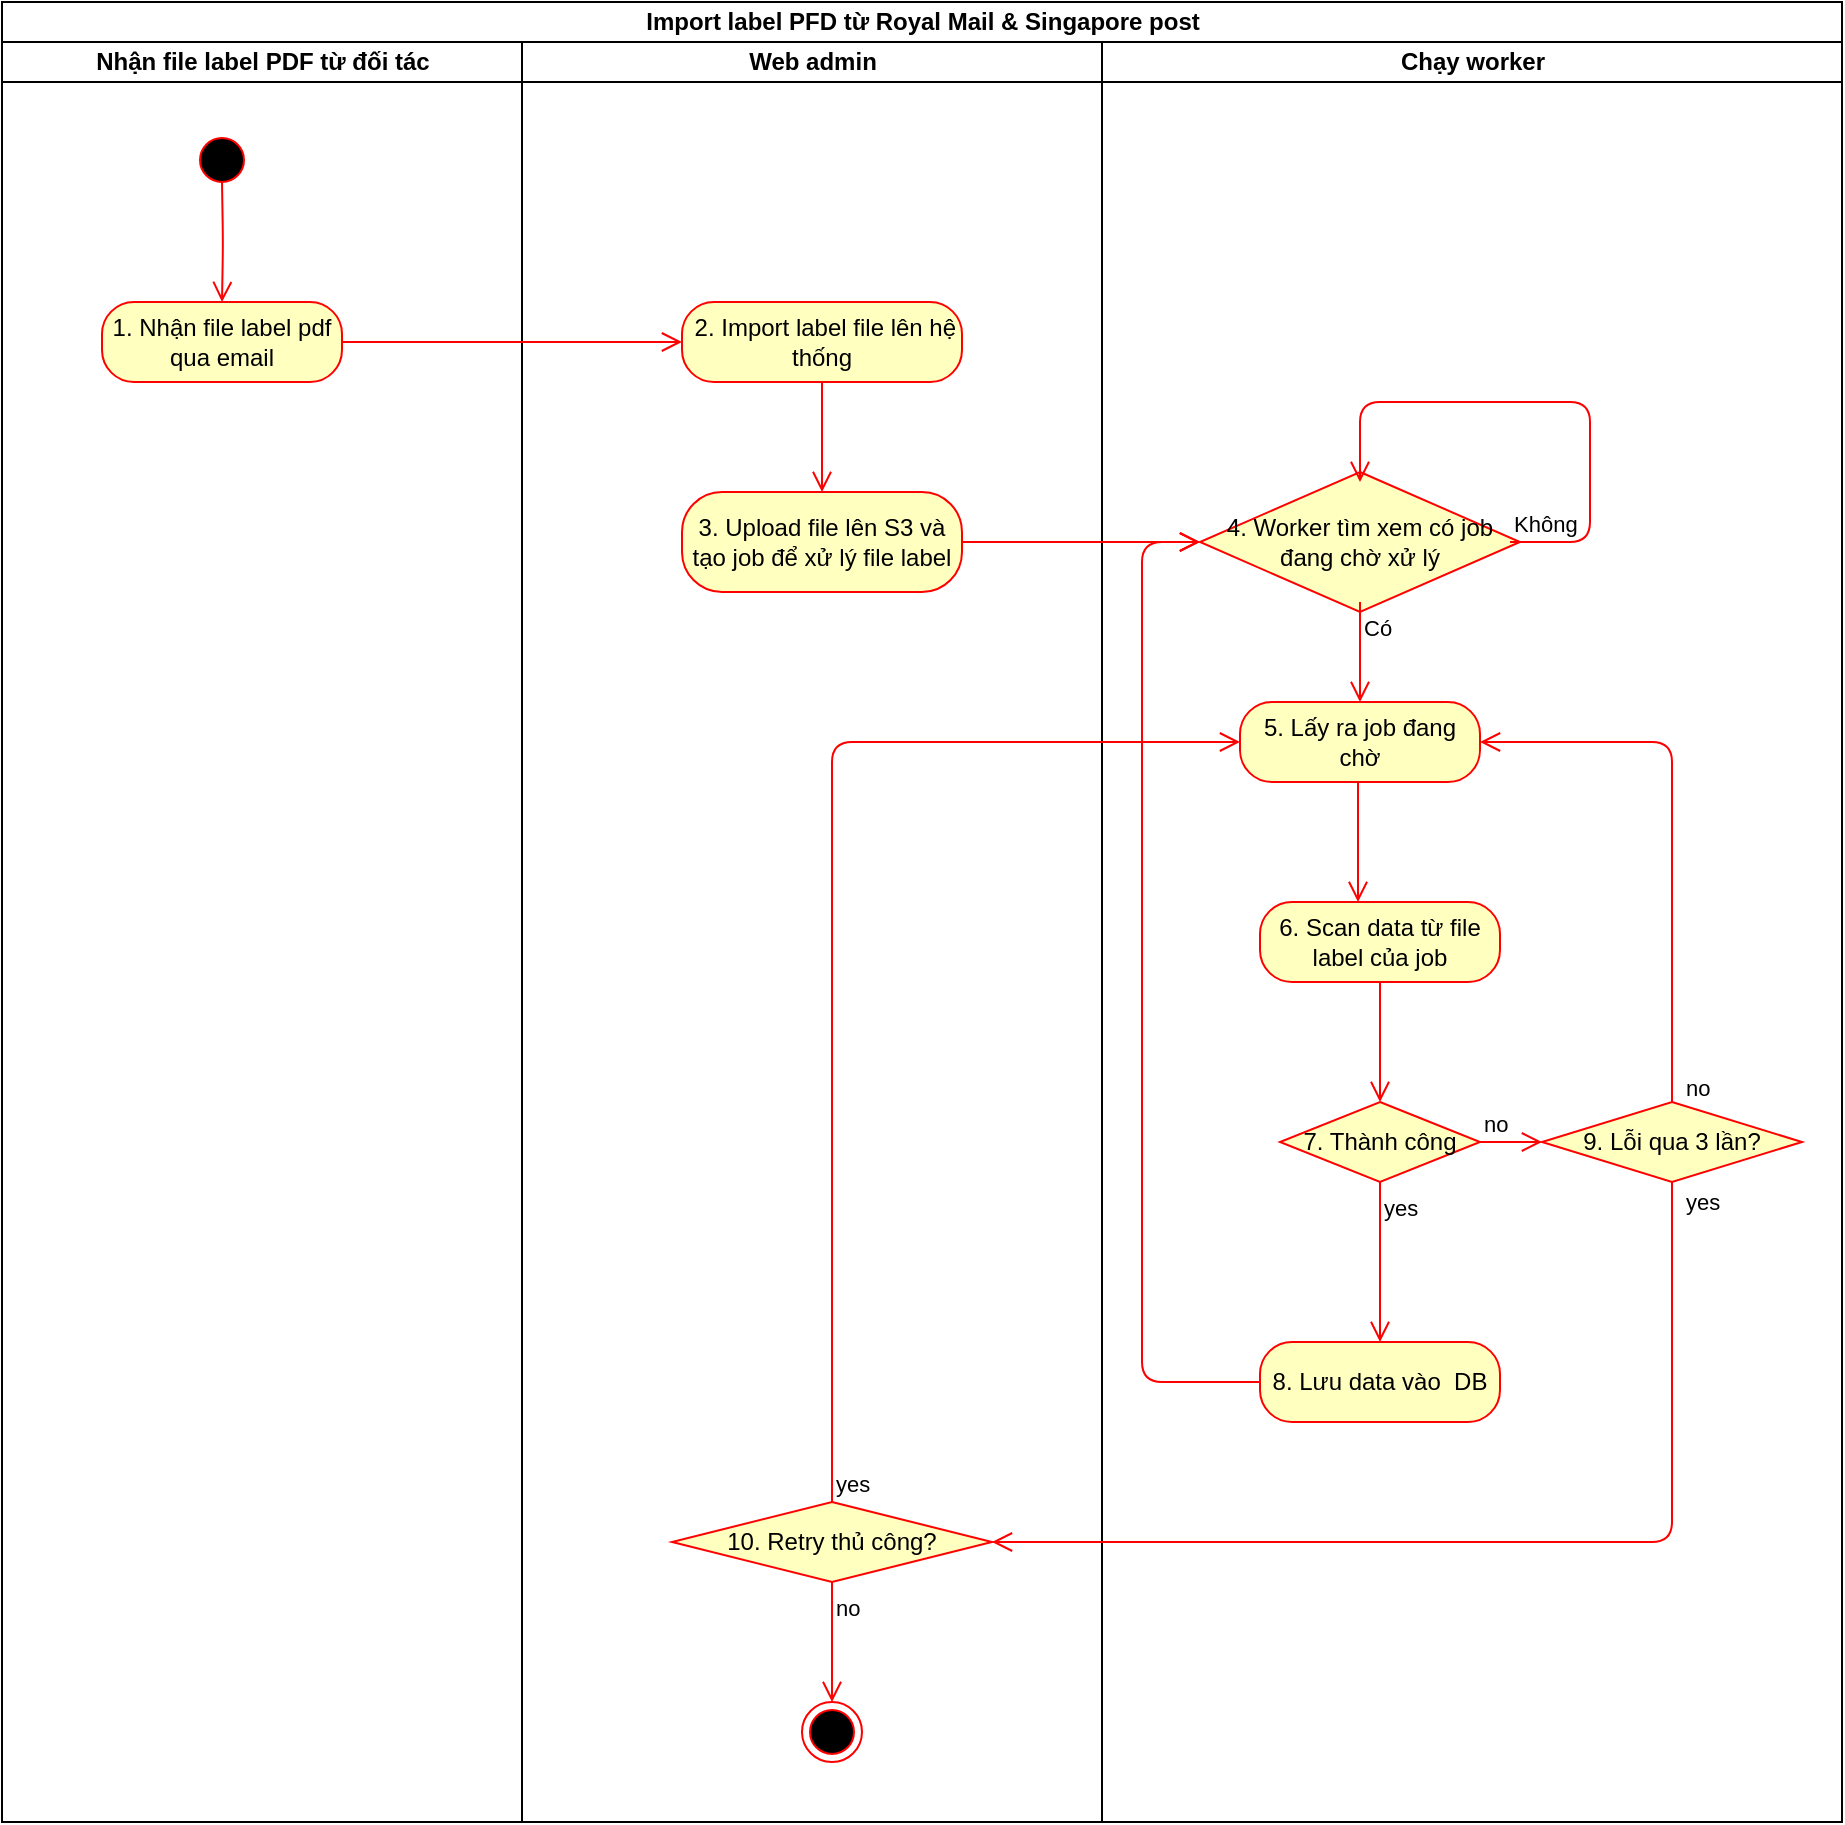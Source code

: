 <mxfile version="13.8.6" type="github">
  <diagram id="SUQyNkPw38X5v7QX5pR-" name="Page-1">
    <mxGraphModel dx="2036" dy="1161" grid="1" gridSize="10" guides="1" tooltips="1" connect="1" arrows="1" fold="1" page="1" pageScale="1" pageWidth="827" pageHeight="1169" math="0" shadow="0">
      <root>
        <mxCell id="0" />
        <mxCell id="1" parent="0" />
        <mxCell id="hwhnWIX9Nv_DtkqQnSJ9-1" value="Import label PFD từ Royal Mail &amp;amp; Singapore post" style="swimlane;html=1;childLayout=stackLayout;resizeParent=1;resizeParentMax=0;startSize=20;" parent="1" vertex="1">
          <mxGeometry x="90" y="50" width="920" height="910" as="geometry" />
        </mxCell>
        <mxCell id="hwhnWIX9Nv_DtkqQnSJ9-2" value="Nhận file label PDF từ đối tác" style="swimlane;html=1;startSize=20;" parent="hwhnWIX9Nv_DtkqQnSJ9-1" vertex="1">
          <mxGeometry y="20" width="260" height="890" as="geometry" />
        </mxCell>
        <mxCell id="hwhnWIX9Nv_DtkqQnSJ9-6" value="" style="ellipse;html=1;shape=startState;fillColor=#000000;strokeColor=#ff0000;" parent="hwhnWIX9Nv_DtkqQnSJ9-2" vertex="1">
          <mxGeometry x="95" y="44" width="30" height="30" as="geometry" />
        </mxCell>
        <mxCell id="hwhnWIX9Nv_DtkqQnSJ9-7" value="" style="edgeStyle=orthogonalEdgeStyle;html=1;verticalAlign=bottom;endArrow=open;endSize=8;strokeColor=#ff0000;entryX=0.5;entryY=0;entryDx=0;entryDy=0;" parent="hwhnWIX9Nv_DtkqQnSJ9-2" target="hwhnWIX9Nv_DtkqQnSJ9-8" edge="1">
          <mxGeometry relative="1" as="geometry">
            <mxPoint x="65" y="130" as="targetPoint" />
            <mxPoint x="110" y="70" as="sourcePoint" />
          </mxGeometry>
        </mxCell>
        <mxCell id="hwhnWIX9Nv_DtkqQnSJ9-8" value="1. Nhận file label pdf qua email" style="rounded=1;whiteSpace=wrap;html=1;arcSize=40;fontColor=#000000;fillColor=#ffffc0;strokeColor=#ff0000;" parent="hwhnWIX9Nv_DtkqQnSJ9-2" vertex="1">
          <mxGeometry x="50" y="130" width="120" height="40" as="geometry" />
        </mxCell>
        <mxCell id="hwhnWIX9Nv_DtkqQnSJ9-3" value="Web admin" style="swimlane;html=1;startSize=20;" parent="hwhnWIX9Nv_DtkqQnSJ9-1" vertex="1">
          <mxGeometry x="260" y="20" width="290" height="890" as="geometry" />
        </mxCell>
        <mxCell id="hwhnWIX9Nv_DtkqQnSJ9-10" value="&amp;nbsp;2. Import label file lên hệ thống" style="rounded=1;whiteSpace=wrap;html=1;arcSize=40;fontColor=#000000;fillColor=#ffffc0;strokeColor=#ff0000;" parent="hwhnWIX9Nv_DtkqQnSJ9-3" vertex="1">
          <mxGeometry x="80" y="130" width="140" height="40" as="geometry" />
        </mxCell>
        <mxCell id="hwhnWIX9Nv_DtkqQnSJ9-12" value="3. Upload file lên S3 và tạo job để xử lý file label" style="rounded=1;whiteSpace=wrap;html=1;arcSize=40;fontColor=#000000;fillColor=#ffffc0;strokeColor=#ff0000;" parent="hwhnWIX9Nv_DtkqQnSJ9-3" vertex="1">
          <mxGeometry x="80" y="225" width="140" height="50" as="geometry" />
        </mxCell>
        <mxCell id="hwhnWIX9Nv_DtkqQnSJ9-11" value="" style="edgeStyle=orthogonalEdgeStyle;html=1;verticalAlign=bottom;endArrow=open;endSize=8;strokeColor=#ff0000;entryX=0.5;entryY=0;entryDx=0;entryDy=0;exitX=0.5;exitY=1;exitDx=0;exitDy=0;" parent="hwhnWIX9Nv_DtkqQnSJ9-3" source="hwhnWIX9Nv_DtkqQnSJ9-10" target="hwhnWIX9Nv_DtkqQnSJ9-12" edge="1">
          <mxGeometry relative="1" as="geometry">
            <mxPoint x="95" y="230" as="targetPoint" />
            <Array as="points">
              <mxPoint x="150" y="220" />
              <mxPoint x="150" y="220" />
            </Array>
          </mxGeometry>
        </mxCell>
        <mxCell id="fjbfPcPaLLeEywWFkecn-32" value="10. Retry thủ công?" style="rhombus;whiteSpace=wrap;html=1;fillColor=#ffffc0;strokeColor=#ff0000;" vertex="1" parent="hwhnWIX9Nv_DtkqQnSJ9-3">
          <mxGeometry x="75" y="730" width="160" height="40" as="geometry" />
        </mxCell>
        <UserObject label="Chạy worker" link="https://alloverprint.sgp1.digitaloceanspaces.com/uk-labels/749771-LG324968905GB.jpg" id="hwhnWIX9Nv_DtkqQnSJ9-4">
          <mxCell style="swimlane;html=1;startSize=20;" parent="hwhnWIX9Nv_DtkqQnSJ9-1" vertex="1">
            <mxGeometry x="550" y="20" width="370" height="890" as="geometry" />
          </mxCell>
        </UserObject>
        <mxCell id="hwhnWIX9Nv_DtkqQnSJ9-14" value="4. Worker tìm xem có job đang chờ xử lý" style="rhombus;whiteSpace=wrap;html=1;fillColor=#ffffc0;strokeColor=#ff0000;" parent="hwhnWIX9Nv_DtkqQnSJ9-4" vertex="1">
          <mxGeometry x="49" y="215" width="160" height="70" as="geometry" />
        </mxCell>
        <mxCell id="hwhnWIX9Nv_DtkqQnSJ9-15" value="Không" style="edgeStyle=orthogonalEdgeStyle;html=1;align=left;verticalAlign=bottom;endArrow=open;endSize=8;strokeColor=#ff0000;exitX=1;exitY=0.5;exitDx=0;exitDy=0;" parent="hwhnWIX9Nv_DtkqQnSJ9-4" edge="1">
          <mxGeometry x="-1" relative="1" as="geometry">
            <mxPoint x="129" y="220" as="targetPoint" />
            <mxPoint x="204" y="250" as="sourcePoint" />
            <Array as="points">
              <mxPoint x="244" y="250" />
              <mxPoint x="244" y="180" />
              <mxPoint x="129" y="180" />
            </Array>
          </mxGeometry>
        </mxCell>
        <mxCell id="hwhnWIX9Nv_DtkqQnSJ9-16" value="Có" style="edgeStyle=orthogonalEdgeStyle;html=1;align=left;verticalAlign=top;endArrow=open;endSize=8;strokeColor=#ff0000;" parent="hwhnWIX9Nv_DtkqQnSJ9-4" edge="1">
          <mxGeometry x="-1" relative="1" as="geometry">
            <mxPoint x="129" y="330" as="targetPoint" />
            <mxPoint x="129" y="280" as="sourcePoint" />
          </mxGeometry>
        </mxCell>
        <mxCell id="hwhnWIX9Nv_DtkqQnSJ9-17" value="5. Lấy ra job đang chờ" style="rounded=1;whiteSpace=wrap;html=1;arcSize=40;fontColor=#000000;fillColor=#ffffc0;strokeColor=#ff0000;" parent="hwhnWIX9Nv_DtkqQnSJ9-4" vertex="1">
          <mxGeometry x="69" y="330" width="120" height="40" as="geometry" />
        </mxCell>
        <mxCell id="hwhnWIX9Nv_DtkqQnSJ9-18" value="" style="edgeStyle=orthogonalEdgeStyle;html=1;verticalAlign=bottom;endArrow=open;endSize=8;strokeColor=#ff0000;" parent="hwhnWIX9Nv_DtkqQnSJ9-4" edge="1">
          <mxGeometry relative="1" as="geometry">
            <mxPoint x="128" y="430" as="targetPoint" />
            <mxPoint x="128" y="370" as="sourcePoint" />
          </mxGeometry>
        </mxCell>
        <mxCell id="hwhnWIX9Nv_DtkqQnSJ9-19" value="6. Scan data từ file label của job" style="rounded=1;whiteSpace=wrap;html=1;arcSize=40;fontColor=#000000;fillColor=#ffffc0;strokeColor=#ff0000;" parent="hwhnWIX9Nv_DtkqQnSJ9-4" vertex="1">
          <mxGeometry x="79" y="430" width="120" height="40" as="geometry" />
        </mxCell>
        <mxCell id="hwhnWIX9Nv_DtkqQnSJ9-20" value="" style="edgeStyle=orthogonalEdgeStyle;html=1;verticalAlign=bottom;endArrow=open;endSize=8;strokeColor=#ff0000;" parent="hwhnWIX9Nv_DtkqQnSJ9-4" source="hwhnWIX9Nv_DtkqQnSJ9-19" edge="1">
          <mxGeometry relative="1" as="geometry">
            <mxPoint x="139" y="530" as="targetPoint" />
          </mxGeometry>
        </mxCell>
        <mxCell id="hwhnWIX9Nv_DtkqQnSJ9-27" value="7. Thành công" style="rhombus;whiteSpace=wrap;html=1;fillColor=#ffffc0;strokeColor=#ff0000;" parent="hwhnWIX9Nv_DtkqQnSJ9-4" vertex="1">
          <mxGeometry x="89" y="530" width="100" height="40" as="geometry" />
        </mxCell>
        <mxCell id="hwhnWIX9Nv_DtkqQnSJ9-31" value="8. Lưu data vào &amp;nbsp;DB" style="rounded=1;whiteSpace=wrap;html=1;arcSize=40;fontColor=#000000;fillColor=#ffffc0;strokeColor=#ff0000;" parent="hwhnWIX9Nv_DtkqQnSJ9-4" vertex="1">
          <mxGeometry x="79" y="650" width="120" height="40" as="geometry" />
        </mxCell>
        <mxCell id="hwhnWIX9Nv_DtkqQnSJ9-32" value="" style="edgeStyle=orthogonalEdgeStyle;html=1;verticalAlign=bottom;endArrow=open;endSize=8;strokeColor=#ff0000;entryX=0;entryY=0.5;entryDx=0;entryDy=0;exitX=0;exitY=0.5;exitDx=0;exitDy=0;" parent="hwhnWIX9Nv_DtkqQnSJ9-4" source="hwhnWIX9Nv_DtkqQnSJ9-31" target="hwhnWIX9Nv_DtkqQnSJ9-14" edge="1">
          <mxGeometry relative="1" as="geometry">
            <mxPoint x="135" y="740" as="targetPoint" />
            <Array as="points">
              <mxPoint x="20" y="670" />
              <mxPoint x="20" y="250" />
            </Array>
          </mxGeometry>
        </mxCell>
        <mxCell id="hwhnWIX9Nv_DtkqQnSJ9-47" value="yes" style="edgeStyle=orthogonalEdgeStyle;html=1;align=left;verticalAlign=top;endArrow=open;endSize=8;strokeColor=#ff0000;exitX=0.5;exitY=1;exitDx=0;exitDy=0;" parent="hwhnWIX9Nv_DtkqQnSJ9-4" source="hwhnWIX9Nv_DtkqQnSJ9-27" target="hwhnWIX9Nv_DtkqQnSJ9-31" edge="1">
          <mxGeometry x="-1" relative="1" as="geometry">
            <mxPoint x="-76" y="520" as="targetPoint" />
            <mxPoint x="-36" y="500" as="sourcePoint" />
          </mxGeometry>
        </mxCell>
        <mxCell id="hwhnWIX9Nv_DtkqQnSJ9-46" value="no" style="edgeStyle=orthogonalEdgeStyle;html=1;align=left;verticalAlign=bottom;endArrow=open;endSize=8;strokeColor=#ff0000;exitX=1;exitY=0.5;exitDx=0;exitDy=0;entryX=0;entryY=0.5;entryDx=0;entryDy=0;" parent="hwhnWIX9Nv_DtkqQnSJ9-4" source="hwhnWIX9Nv_DtkqQnSJ9-27" edge="1">
          <mxGeometry x="-1" relative="1" as="geometry">
            <mxPoint x="220" y="550" as="targetPoint" />
          </mxGeometry>
        </mxCell>
        <mxCell id="fjbfPcPaLLeEywWFkecn-8" value="9. Lỗi qua 3 lần?" style="rhombus;whiteSpace=wrap;html=1;fillColor=#ffffc0;strokeColor=#ff0000;" vertex="1" parent="hwhnWIX9Nv_DtkqQnSJ9-4">
          <mxGeometry x="220" y="530" width="130" height="40" as="geometry" />
        </mxCell>
        <mxCell id="fjbfPcPaLLeEywWFkecn-10" value="no" style="edgeStyle=orthogonalEdgeStyle;html=1;align=left;verticalAlign=top;endArrow=open;endSize=8;strokeColor=#ff0000;exitX=0.5;exitY=0;exitDx=0;exitDy=0;entryX=1;entryY=0.5;entryDx=0;entryDy=0;" edge="1" source="fjbfPcPaLLeEywWFkecn-8" parent="hwhnWIX9Nv_DtkqQnSJ9-4" target="hwhnWIX9Nv_DtkqQnSJ9-17">
          <mxGeometry x="-0.855" y="-5" relative="1" as="geometry">
            <mxPoint x="260" y="630" as="targetPoint" />
            <mxPoint as="offset" />
          </mxGeometry>
        </mxCell>
        <mxCell id="hwhnWIX9Nv_DtkqQnSJ9-9" value="" style="edgeStyle=orthogonalEdgeStyle;html=1;verticalAlign=bottom;endArrow=open;endSize=8;strokeColor=#ff0000;" parent="hwhnWIX9Nv_DtkqQnSJ9-1" source="hwhnWIX9Nv_DtkqQnSJ9-8" target="hwhnWIX9Nv_DtkqQnSJ9-10" edge="1">
          <mxGeometry relative="1" as="geometry">
            <mxPoint x="80" y="250" as="targetPoint" />
          </mxGeometry>
        </mxCell>
        <mxCell id="hwhnWIX9Nv_DtkqQnSJ9-37" value="" style="edgeStyle=orthogonalEdgeStyle;html=1;verticalAlign=bottom;endArrow=open;endSize=8;strokeColor=#ff0000;entryX=0;entryY=0.5;entryDx=0;entryDy=0;exitX=1;exitY=0.5;exitDx=0;exitDy=0;" parent="hwhnWIX9Nv_DtkqQnSJ9-1" source="hwhnWIX9Nv_DtkqQnSJ9-12" target="hwhnWIX9Nv_DtkqQnSJ9-14" edge="1">
          <mxGeometry relative="1" as="geometry">
            <mxPoint x="285" y="250" as="targetPoint" />
          </mxGeometry>
        </mxCell>
        <mxCell id="fjbfPcPaLLeEywWFkecn-9" value="yes" style="edgeStyle=orthogonalEdgeStyle;html=1;align=left;verticalAlign=bottom;endArrow=open;endSize=8;strokeColor=#ff0000;exitX=0.5;exitY=1;exitDx=0;exitDy=0;entryX=1;entryY=0.5;entryDx=0;entryDy=0;" edge="1" source="fjbfPcPaLLeEywWFkecn-8" parent="hwhnWIX9Nv_DtkqQnSJ9-1" target="fjbfPcPaLLeEywWFkecn-32">
          <mxGeometry x="-0.928" y="5" relative="1" as="geometry">
            <mxPoint x="470" y="770" as="targetPoint" />
            <mxPoint as="offset" />
          </mxGeometry>
        </mxCell>
        <mxCell id="fjbfPcPaLLeEywWFkecn-33" value="yes" style="edgeStyle=orthogonalEdgeStyle;html=1;align=left;verticalAlign=bottom;endArrow=open;endSize=8;strokeColor=#ff0000;exitX=0.5;exitY=0;exitDx=0;exitDy=0;entryX=0;entryY=0.5;entryDx=0;entryDy=0;" edge="1" source="fjbfPcPaLLeEywWFkecn-32" parent="hwhnWIX9Nv_DtkqQnSJ9-1" target="hwhnWIX9Nv_DtkqQnSJ9-17">
          <mxGeometry x="-1" relative="1" as="geometry">
            <mxPoint x="550" y="770" as="targetPoint" />
          </mxGeometry>
        </mxCell>
        <mxCell id="fjbfPcPaLLeEywWFkecn-37" value="" style="ellipse;html=1;shape=endState;fillColor=#000000;strokeColor=#ff0000;" vertex="1" parent="1">
          <mxGeometry x="490" y="900" width="30" height="30" as="geometry" />
        </mxCell>
        <mxCell id="fjbfPcPaLLeEywWFkecn-34" value="no" style="edgeStyle=orthogonalEdgeStyle;html=1;align=left;verticalAlign=top;endArrow=open;endSize=8;strokeColor=#ff0000;entryX=0.5;entryY=0;entryDx=0;entryDy=0;" edge="1" source="fjbfPcPaLLeEywWFkecn-32" parent="1" target="fjbfPcPaLLeEywWFkecn-37">
          <mxGeometry x="-1" relative="1" as="geometry">
            <mxPoint x="500" y="900" as="targetPoint" />
          </mxGeometry>
        </mxCell>
      </root>
    </mxGraphModel>
  </diagram>
</mxfile>
